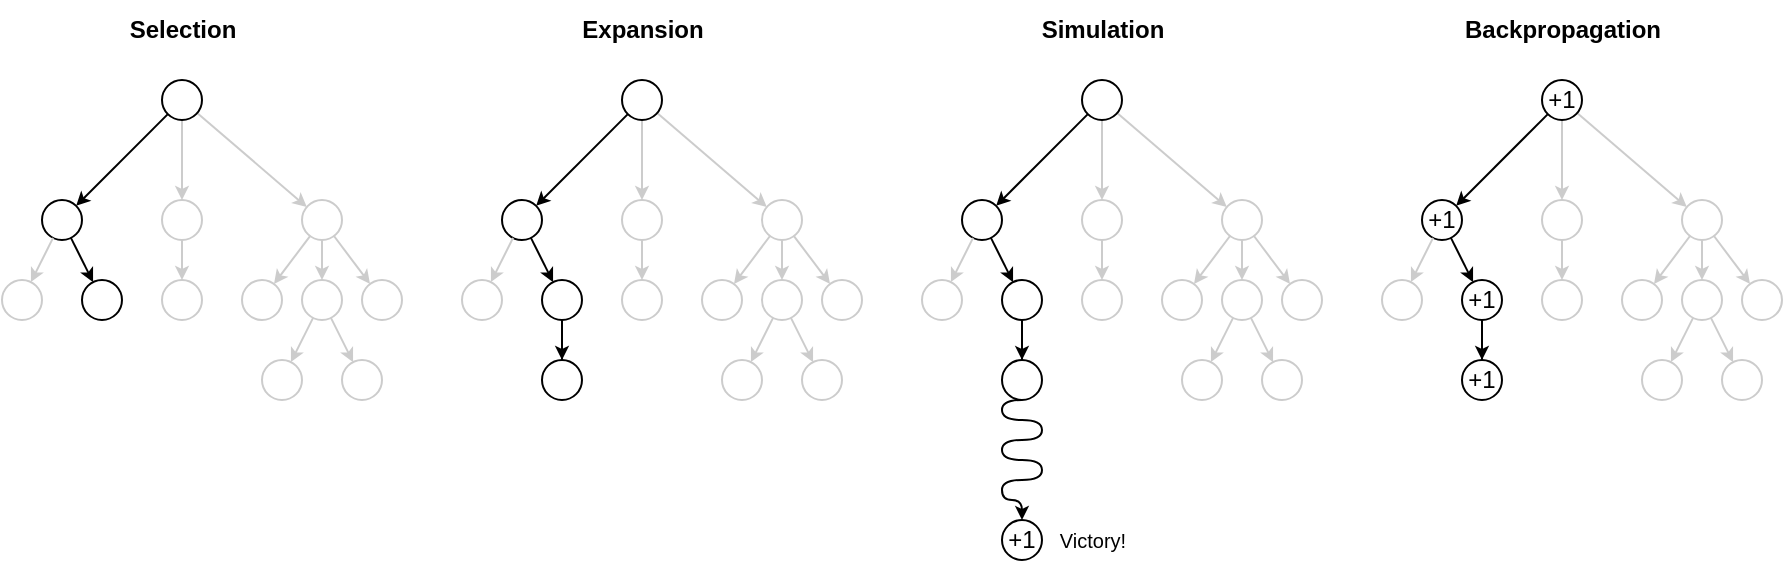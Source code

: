 <mxfile version="24.0.1" type="device">
  <diagram name="Page-1" id="CSgZ0jB_2RjnAeLSj31y">
    <mxGraphModel dx="1110" dy="617" grid="1" gridSize="10" guides="1" tooltips="1" connect="1" arrows="1" fold="1" page="1" pageScale="1" pageWidth="1100" pageHeight="850" math="0" shadow="0">
      <root>
        <mxCell id="0" />
        <mxCell id="1" parent="0" />
        <mxCell id="z8rxX6k1cLV4djfFU_Xt-23" style="rounded=0;orthogonalLoop=1;jettySize=auto;html=1;strokeColor=#000000;endSize=4;" edge="1" parent="1" source="z8rxX6k1cLV4djfFU_Xt-9" target="z8rxX6k1cLV4djfFU_Xt-13">
          <mxGeometry relative="1" as="geometry" />
        </mxCell>
        <mxCell id="z8rxX6k1cLV4djfFU_Xt-24" style="edgeStyle=orthogonalEdgeStyle;rounded=0;orthogonalLoop=1;jettySize=auto;html=1;endSize=4;strokeColor=#CCCCCC;" edge="1" parent="1" source="z8rxX6k1cLV4djfFU_Xt-9" target="z8rxX6k1cLV4djfFU_Xt-12">
          <mxGeometry relative="1" as="geometry" />
        </mxCell>
        <mxCell id="z8rxX6k1cLV4djfFU_Xt-25" style="rounded=0;orthogonalLoop=1;jettySize=auto;html=1;endSize=4;strokeColor=#CCCCCC;" edge="1" parent="1" source="z8rxX6k1cLV4djfFU_Xt-9" target="z8rxX6k1cLV4djfFU_Xt-11">
          <mxGeometry relative="1" as="geometry" />
        </mxCell>
        <mxCell id="z8rxX6k1cLV4djfFU_Xt-9" value="" style="ellipse;whiteSpace=wrap;html=1;aspect=fixed;strokeColor=#000000;" vertex="1" parent="1">
          <mxGeometry x="230" y="220" width="20" height="20" as="geometry" />
        </mxCell>
        <mxCell id="z8rxX6k1cLV4djfFU_Xt-10" value="" style="ellipse;whiteSpace=wrap;html=1;aspect=fixed;strokeColor=#CCCCCC;" vertex="1" parent="1">
          <mxGeometry x="150" y="320" width="20" height="20" as="geometry" />
        </mxCell>
        <mxCell id="z8rxX6k1cLV4djfFU_Xt-11" value="" style="ellipse;whiteSpace=wrap;html=1;aspect=fixed;strokeColor=#CCCCCC;" vertex="1" parent="1">
          <mxGeometry x="300" y="280" width="20" height="20" as="geometry" />
        </mxCell>
        <mxCell id="z8rxX6k1cLV4djfFU_Xt-12" value="" style="ellipse;whiteSpace=wrap;html=1;aspect=fixed;strokeColor=#CCCCCC;" vertex="1" parent="1">
          <mxGeometry x="230" y="280" width="20" height="20" as="geometry" />
        </mxCell>
        <mxCell id="z8rxX6k1cLV4djfFU_Xt-13" value="" style="ellipse;whiteSpace=wrap;html=1;aspect=fixed;strokeColor=#000000;" vertex="1" parent="1">
          <mxGeometry x="170" y="280" width="20" height="20" as="geometry" />
        </mxCell>
        <mxCell id="z8rxX6k1cLV4djfFU_Xt-15" value="" style="ellipse;whiteSpace=wrap;html=1;aspect=fixed;strokeColor=#000000;" vertex="1" parent="1">
          <mxGeometry x="190" y="320" width="20" height="20" as="geometry" />
        </mxCell>
        <mxCell id="z8rxX6k1cLV4djfFU_Xt-16" value="" style="ellipse;whiteSpace=wrap;html=1;aspect=fixed;strokeColor=#CCCCCC;" vertex="1" parent="1">
          <mxGeometry x="230" y="320" width="20" height="20" as="geometry" />
        </mxCell>
        <mxCell id="z8rxX6k1cLV4djfFU_Xt-17" value="" style="ellipse;whiteSpace=wrap;html=1;aspect=fixed;strokeColor=#CCCCCC;" vertex="1" parent="1">
          <mxGeometry x="270" y="320" width="20" height="20" as="geometry" />
        </mxCell>
        <mxCell id="z8rxX6k1cLV4djfFU_Xt-18" value="" style="ellipse;whiteSpace=wrap;html=1;aspect=fixed;strokeColor=#CCCCCC;" vertex="1" parent="1">
          <mxGeometry x="300" y="320" width="20" height="20" as="geometry" />
        </mxCell>
        <mxCell id="z8rxX6k1cLV4djfFU_Xt-19" value="" style="ellipse;whiteSpace=wrap;html=1;aspect=fixed;strokeColor=#CCCCCC;" vertex="1" parent="1">
          <mxGeometry x="330" y="320" width="20" height="20" as="geometry" />
        </mxCell>
        <mxCell id="z8rxX6k1cLV4djfFU_Xt-21" value="" style="ellipse;whiteSpace=wrap;html=1;aspect=fixed;strokeColor=#CCCCCC;" vertex="1" parent="1">
          <mxGeometry x="280" y="360" width="20" height="20" as="geometry" />
        </mxCell>
        <mxCell id="z8rxX6k1cLV4djfFU_Xt-22" value="" style="ellipse;whiteSpace=wrap;html=1;aspect=fixed;strokeColor=#CCCCCC;" vertex="1" parent="1">
          <mxGeometry x="320" y="360" width="20" height="20" as="geometry" />
        </mxCell>
        <mxCell id="z8rxX6k1cLV4djfFU_Xt-26" style="rounded=0;orthogonalLoop=1;jettySize=auto;html=1;strokeColor=#CCCCCC;endSize=4;" edge="1" parent="1" source="z8rxX6k1cLV4djfFU_Xt-13" target="z8rxX6k1cLV4djfFU_Xt-10">
          <mxGeometry relative="1" as="geometry">
            <mxPoint x="243" y="247" as="sourcePoint" />
            <mxPoint x="197" y="293" as="targetPoint" />
          </mxGeometry>
        </mxCell>
        <mxCell id="z8rxX6k1cLV4djfFU_Xt-27" style="rounded=0;orthogonalLoop=1;jettySize=auto;html=1;strokeColor=#000000;endSize=4;" edge="1" parent="1" source="z8rxX6k1cLV4djfFU_Xt-13" target="z8rxX6k1cLV4djfFU_Xt-15">
          <mxGeometry relative="1" as="geometry">
            <mxPoint x="186" y="309" as="sourcePoint" />
            <mxPoint x="174" y="331" as="targetPoint" />
          </mxGeometry>
        </mxCell>
        <mxCell id="z8rxX6k1cLV4djfFU_Xt-28" style="rounded=0;orthogonalLoop=1;jettySize=auto;html=1;strokeColor=#CCCCCC;endSize=4;" edge="1" parent="1" source="z8rxX6k1cLV4djfFU_Xt-12" target="z8rxX6k1cLV4djfFU_Xt-16">
          <mxGeometry relative="1" as="geometry">
            <mxPoint x="194" y="309" as="sourcePoint" />
            <mxPoint x="206" y="331" as="targetPoint" />
          </mxGeometry>
        </mxCell>
        <mxCell id="z8rxX6k1cLV4djfFU_Xt-29" style="rounded=0;orthogonalLoop=1;jettySize=auto;html=1;strokeColor=#CCCCCC;endSize=4;" edge="1" parent="1" source="z8rxX6k1cLV4djfFU_Xt-11" target="z8rxX6k1cLV4djfFU_Xt-17">
          <mxGeometry relative="1" as="geometry">
            <mxPoint x="250" y="310" as="sourcePoint" />
            <mxPoint x="250" y="330" as="targetPoint" />
          </mxGeometry>
        </mxCell>
        <mxCell id="z8rxX6k1cLV4djfFU_Xt-30" style="rounded=0;orthogonalLoop=1;jettySize=auto;html=1;strokeColor=#CCCCCC;endSize=4;" edge="1" parent="1" source="z8rxX6k1cLV4djfFU_Xt-11" target="z8rxX6k1cLV4djfFU_Xt-18">
          <mxGeometry relative="1" as="geometry">
            <mxPoint x="314" y="308" as="sourcePoint" />
            <mxPoint x="296" y="332" as="targetPoint" />
          </mxGeometry>
        </mxCell>
        <mxCell id="z8rxX6k1cLV4djfFU_Xt-31" style="rounded=0;orthogonalLoop=1;jettySize=auto;html=1;strokeColor=#CCCCCC;endSize=4;" edge="1" parent="1" source="z8rxX6k1cLV4djfFU_Xt-11" target="z8rxX6k1cLV4djfFU_Xt-19">
          <mxGeometry relative="1" as="geometry">
            <mxPoint x="320" y="310" as="sourcePoint" />
            <mxPoint x="320" y="330" as="targetPoint" />
          </mxGeometry>
        </mxCell>
        <mxCell id="z8rxX6k1cLV4djfFU_Xt-32" style="rounded=0;orthogonalLoop=1;jettySize=auto;html=1;strokeColor=#CCCCCC;endSize=4;" edge="1" parent="1" source="z8rxX6k1cLV4djfFU_Xt-18" target="z8rxX6k1cLV4djfFU_Xt-21">
          <mxGeometry relative="1" as="geometry">
            <mxPoint x="326" y="308" as="sourcePoint" />
            <mxPoint x="344" y="332" as="targetPoint" />
          </mxGeometry>
        </mxCell>
        <mxCell id="z8rxX6k1cLV4djfFU_Xt-33" style="rounded=0;orthogonalLoop=1;jettySize=auto;html=1;strokeColor=#CCCCCC;endSize=4;" edge="1" parent="1" source="z8rxX6k1cLV4djfFU_Xt-18" target="z8rxX6k1cLV4djfFU_Xt-22">
          <mxGeometry relative="1" as="geometry">
            <mxPoint x="316" y="349" as="sourcePoint" />
            <mxPoint x="304" y="371" as="targetPoint" />
          </mxGeometry>
        </mxCell>
        <mxCell id="z8rxX6k1cLV4djfFU_Xt-34" value="&lt;b&gt;Selection&lt;/b&gt;" style="text;html=1;align=center;verticalAlign=middle;resizable=0;points=[];autosize=1;strokeColor=none;fillColor=none;" vertex="1" parent="1">
          <mxGeometry x="200" y="180" width="80" height="30" as="geometry" />
        </mxCell>
        <mxCell id="z8rxX6k1cLV4djfFU_Xt-35" style="rounded=0;orthogonalLoop=1;jettySize=auto;html=1;strokeColor=#000000;endSize=4;" edge="1" source="z8rxX6k1cLV4djfFU_Xt-38" target="z8rxX6k1cLV4djfFU_Xt-42" parent="1">
          <mxGeometry relative="1" as="geometry" />
        </mxCell>
        <mxCell id="z8rxX6k1cLV4djfFU_Xt-36" style="edgeStyle=orthogonalEdgeStyle;rounded=0;orthogonalLoop=1;jettySize=auto;html=1;endSize=4;strokeColor=#CCCCCC;" edge="1" source="z8rxX6k1cLV4djfFU_Xt-38" target="z8rxX6k1cLV4djfFU_Xt-41" parent="1">
          <mxGeometry relative="1" as="geometry" />
        </mxCell>
        <mxCell id="z8rxX6k1cLV4djfFU_Xt-37" style="rounded=0;orthogonalLoop=1;jettySize=auto;html=1;endSize=4;strokeColor=#CCCCCC;" edge="1" source="z8rxX6k1cLV4djfFU_Xt-38" target="z8rxX6k1cLV4djfFU_Xt-40" parent="1">
          <mxGeometry relative="1" as="geometry" />
        </mxCell>
        <mxCell id="z8rxX6k1cLV4djfFU_Xt-38" value="" style="ellipse;whiteSpace=wrap;html=1;aspect=fixed;strokeColor=#000000;" vertex="1" parent="1">
          <mxGeometry x="460" y="220" width="20" height="20" as="geometry" />
        </mxCell>
        <mxCell id="z8rxX6k1cLV4djfFU_Xt-39" value="" style="ellipse;whiteSpace=wrap;html=1;aspect=fixed;strokeColor=#CCCCCC;" vertex="1" parent="1">
          <mxGeometry x="380" y="320" width="20" height="20" as="geometry" />
        </mxCell>
        <mxCell id="z8rxX6k1cLV4djfFU_Xt-40" value="" style="ellipse;whiteSpace=wrap;html=1;aspect=fixed;strokeColor=#CCCCCC;" vertex="1" parent="1">
          <mxGeometry x="530" y="280" width="20" height="20" as="geometry" />
        </mxCell>
        <mxCell id="z8rxX6k1cLV4djfFU_Xt-41" value="" style="ellipse;whiteSpace=wrap;html=1;aspect=fixed;strokeColor=#CCCCCC;" vertex="1" parent="1">
          <mxGeometry x="460" y="280" width="20" height="20" as="geometry" />
        </mxCell>
        <mxCell id="z8rxX6k1cLV4djfFU_Xt-42" value="" style="ellipse;whiteSpace=wrap;html=1;aspect=fixed;strokeColor=#000000;" vertex="1" parent="1">
          <mxGeometry x="400" y="280" width="20" height="20" as="geometry" />
        </mxCell>
        <mxCell id="z8rxX6k1cLV4djfFU_Xt-60" style="edgeStyle=orthogonalEdgeStyle;rounded=0;orthogonalLoop=1;jettySize=auto;html=1;endSize=4;" edge="1" parent="1" source="z8rxX6k1cLV4djfFU_Xt-43" target="z8rxX6k1cLV4djfFU_Xt-59">
          <mxGeometry relative="1" as="geometry" />
        </mxCell>
        <mxCell id="z8rxX6k1cLV4djfFU_Xt-43" value="" style="ellipse;whiteSpace=wrap;html=1;aspect=fixed;strokeColor=#000000;" vertex="1" parent="1">
          <mxGeometry x="420" y="320" width="20" height="20" as="geometry" />
        </mxCell>
        <mxCell id="z8rxX6k1cLV4djfFU_Xt-44" value="" style="ellipse;whiteSpace=wrap;html=1;aspect=fixed;strokeColor=#CCCCCC;" vertex="1" parent="1">
          <mxGeometry x="460" y="320" width="20" height="20" as="geometry" />
        </mxCell>
        <mxCell id="z8rxX6k1cLV4djfFU_Xt-45" value="" style="ellipse;whiteSpace=wrap;html=1;aspect=fixed;strokeColor=#CCCCCC;" vertex="1" parent="1">
          <mxGeometry x="500" y="320" width="20" height="20" as="geometry" />
        </mxCell>
        <mxCell id="z8rxX6k1cLV4djfFU_Xt-46" value="" style="ellipse;whiteSpace=wrap;html=1;aspect=fixed;strokeColor=#CCCCCC;" vertex="1" parent="1">
          <mxGeometry x="530" y="320" width="20" height="20" as="geometry" />
        </mxCell>
        <mxCell id="z8rxX6k1cLV4djfFU_Xt-47" value="" style="ellipse;whiteSpace=wrap;html=1;aspect=fixed;strokeColor=#CCCCCC;" vertex="1" parent="1">
          <mxGeometry x="560" y="320" width="20" height="20" as="geometry" />
        </mxCell>
        <mxCell id="z8rxX6k1cLV4djfFU_Xt-48" value="" style="ellipse;whiteSpace=wrap;html=1;aspect=fixed;strokeColor=#CCCCCC;" vertex="1" parent="1">
          <mxGeometry x="510" y="360" width="20" height="20" as="geometry" />
        </mxCell>
        <mxCell id="z8rxX6k1cLV4djfFU_Xt-49" value="" style="ellipse;whiteSpace=wrap;html=1;aspect=fixed;strokeColor=#CCCCCC;" vertex="1" parent="1">
          <mxGeometry x="550" y="360" width="20" height="20" as="geometry" />
        </mxCell>
        <mxCell id="z8rxX6k1cLV4djfFU_Xt-50" style="rounded=0;orthogonalLoop=1;jettySize=auto;html=1;strokeColor=#CCCCCC;endSize=4;" edge="1" source="z8rxX6k1cLV4djfFU_Xt-42" target="z8rxX6k1cLV4djfFU_Xt-39" parent="1">
          <mxGeometry relative="1" as="geometry">
            <mxPoint x="473" y="247" as="sourcePoint" />
            <mxPoint x="427" y="293" as="targetPoint" />
          </mxGeometry>
        </mxCell>
        <mxCell id="z8rxX6k1cLV4djfFU_Xt-51" style="rounded=0;orthogonalLoop=1;jettySize=auto;html=1;strokeColor=#000000;endSize=4;" edge="1" source="z8rxX6k1cLV4djfFU_Xt-42" target="z8rxX6k1cLV4djfFU_Xt-43" parent="1">
          <mxGeometry relative="1" as="geometry">
            <mxPoint x="416" y="309" as="sourcePoint" />
            <mxPoint x="404" y="331" as="targetPoint" />
          </mxGeometry>
        </mxCell>
        <mxCell id="z8rxX6k1cLV4djfFU_Xt-52" style="rounded=0;orthogonalLoop=1;jettySize=auto;html=1;strokeColor=#CCCCCC;endSize=4;" edge="1" source="z8rxX6k1cLV4djfFU_Xt-41" target="z8rxX6k1cLV4djfFU_Xt-44" parent="1">
          <mxGeometry relative="1" as="geometry">
            <mxPoint x="424" y="309" as="sourcePoint" />
            <mxPoint x="436" y="331" as="targetPoint" />
          </mxGeometry>
        </mxCell>
        <mxCell id="z8rxX6k1cLV4djfFU_Xt-53" style="rounded=0;orthogonalLoop=1;jettySize=auto;html=1;strokeColor=#CCCCCC;endSize=4;" edge="1" source="z8rxX6k1cLV4djfFU_Xt-40" target="z8rxX6k1cLV4djfFU_Xt-45" parent="1">
          <mxGeometry relative="1" as="geometry">
            <mxPoint x="480" y="310" as="sourcePoint" />
            <mxPoint x="480" y="330" as="targetPoint" />
          </mxGeometry>
        </mxCell>
        <mxCell id="z8rxX6k1cLV4djfFU_Xt-54" style="rounded=0;orthogonalLoop=1;jettySize=auto;html=1;strokeColor=#CCCCCC;endSize=4;" edge="1" source="z8rxX6k1cLV4djfFU_Xt-40" target="z8rxX6k1cLV4djfFU_Xt-46" parent="1">
          <mxGeometry relative="1" as="geometry">
            <mxPoint x="544" y="308" as="sourcePoint" />
            <mxPoint x="526" y="332" as="targetPoint" />
          </mxGeometry>
        </mxCell>
        <mxCell id="z8rxX6k1cLV4djfFU_Xt-55" style="rounded=0;orthogonalLoop=1;jettySize=auto;html=1;strokeColor=#CCCCCC;endSize=4;" edge="1" source="z8rxX6k1cLV4djfFU_Xt-40" target="z8rxX6k1cLV4djfFU_Xt-47" parent="1">
          <mxGeometry relative="1" as="geometry">
            <mxPoint x="550" y="310" as="sourcePoint" />
            <mxPoint x="550" y="330" as="targetPoint" />
          </mxGeometry>
        </mxCell>
        <mxCell id="z8rxX6k1cLV4djfFU_Xt-56" style="rounded=0;orthogonalLoop=1;jettySize=auto;html=1;strokeColor=#CCCCCC;endSize=4;" edge="1" source="z8rxX6k1cLV4djfFU_Xt-46" target="z8rxX6k1cLV4djfFU_Xt-48" parent="1">
          <mxGeometry relative="1" as="geometry">
            <mxPoint x="556" y="308" as="sourcePoint" />
            <mxPoint x="574" y="332" as="targetPoint" />
          </mxGeometry>
        </mxCell>
        <mxCell id="z8rxX6k1cLV4djfFU_Xt-57" style="rounded=0;orthogonalLoop=1;jettySize=auto;html=1;strokeColor=#CCCCCC;endSize=4;" edge="1" source="z8rxX6k1cLV4djfFU_Xt-46" target="z8rxX6k1cLV4djfFU_Xt-49" parent="1">
          <mxGeometry relative="1" as="geometry">
            <mxPoint x="546" y="349" as="sourcePoint" />
            <mxPoint x="534" y="371" as="targetPoint" />
          </mxGeometry>
        </mxCell>
        <mxCell id="z8rxX6k1cLV4djfFU_Xt-58" value="&lt;b&gt;Expansion&lt;/b&gt;" style="text;html=1;align=center;verticalAlign=middle;resizable=0;points=[];autosize=1;strokeColor=none;fillColor=none;" vertex="1" parent="1">
          <mxGeometry x="430" y="180" width="80" height="30" as="geometry" />
        </mxCell>
        <mxCell id="z8rxX6k1cLV4djfFU_Xt-59" value="" style="ellipse;whiteSpace=wrap;html=1;aspect=fixed;strokeColor=#000000;" vertex="1" parent="1">
          <mxGeometry x="420" y="360" width="20" height="20" as="geometry" />
        </mxCell>
        <mxCell id="z8rxX6k1cLV4djfFU_Xt-61" style="rounded=0;orthogonalLoop=1;jettySize=auto;html=1;strokeColor=#000000;endSize=4;" edge="1" source="z8rxX6k1cLV4djfFU_Xt-64" target="z8rxX6k1cLV4djfFU_Xt-68" parent="1">
          <mxGeometry relative="1" as="geometry" />
        </mxCell>
        <mxCell id="z8rxX6k1cLV4djfFU_Xt-62" style="edgeStyle=orthogonalEdgeStyle;rounded=0;orthogonalLoop=1;jettySize=auto;html=1;endSize=4;strokeColor=#CCCCCC;" edge="1" source="z8rxX6k1cLV4djfFU_Xt-64" target="z8rxX6k1cLV4djfFU_Xt-67" parent="1">
          <mxGeometry relative="1" as="geometry" />
        </mxCell>
        <mxCell id="z8rxX6k1cLV4djfFU_Xt-63" style="rounded=0;orthogonalLoop=1;jettySize=auto;html=1;endSize=4;strokeColor=#CCCCCC;" edge="1" source="z8rxX6k1cLV4djfFU_Xt-64" target="z8rxX6k1cLV4djfFU_Xt-66" parent="1">
          <mxGeometry relative="1" as="geometry" />
        </mxCell>
        <mxCell id="z8rxX6k1cLV4djfFU_Xt-64" value="" style="ellipse;whiteSpace=wrap;html=1;aspect=fixed;strokeColor=#000000;" vertex="1" parent="1">
          <mxGeometry x="690" y="220" width="20" height="20" as="geometry" />
        </mxCell>
        <mxCell id="z8rxX6k1cLV4djfFU_Xt-65" value="" style="ellipse;whiteSpace=wrap;html=1;aspect=fixed;strokeColor=#CCCCCC;" vertex="1" parent="1">
          <mxGeometry x="610" y="320" width="20" height="20" as="geometry" />
        </mxCell>
        <mxCell id="z8rxX6k1cLV4djfFU_Xt-66" value="" style="ellipse;whiteSpace=wrap;html=1;aspect=fixed;strokeColor=#CCCCCC;" vertex="1" parent="1">
          <mxGeometry x="760" y="280" width="20" height="20" as="geometry" />
        </mxCell>
        <mxCell id="z8rxX6k1cLV4djfFU_Xt-67" value="" style="ellipse;whiteSpace=wrap;html=1;aspect=fixed;strokeColor=#CCCCCC;" vertex="1" parent="1">
          <mxGeometry x="690" y="280" width="20" height="20" as="geometry" />
        </mxCell>
        <mxCell id="z8rxX6k1cLV4djfFU_Xt-68" value="" style="ellipse;whiteSpace=wrap;html=1;aspect=fixed;strokeColor=#000000;" vertex="1" parent="1">
          <mxGeometry x="630" y="280" width="20" height="20" as="geometry" />
        </mxCell>
        <mxCell id="z8rxX6k1cLV4djfFU_Xt-69" style="edgeStyle=orthogonalEdgeStyle;rounded=0;orthogonalLoop=1;jettySize=auto;html=1;endSize=4;" edge="1" source="z8rxX6k1cLV4djfFU_Xt-70" target="z8rxX6k1cLV4djfFU_Xt-86" parent="1">
          <mxGeometry relative="1" as="geometry" />
        </mxCell>
        <mxCell id="z8rxX6k1cLV4djfFU_Xt-70" value="" style="ellipse;whiteSpace=wrap;html=1;aspect=fixed;strokeColor=#000000;" vertex="1" parent="1">
          <mxGeometry x="650" y="320" width="20" height="20" as="geometry" />
        </mxCell>
        <mxCell id="z8rxX6k1cLV4djfFU_Xt-71" value="" style="ellipse;whiteSpace=wrap;html=1;aspect=fixed;strokeColor=#CCCCCC;" vertex="1" parent="1">
          <mxGeometry x="690" y="320" width="20" height="20" as="geometry" />
        </mxCell>
        <mxCell id="z8rxX6k1cLV4djfFU_Xt-72" value="" style="ellipse;whiteSpace=wrap;html=1;aspect=fixed;strokeColor=#CCCCCC;" vertex="1" parent="1">
          <mxGeometry x="730" y="320" width="20" height="20" as="geometry" />
        </mxCell>
        <mxCell id="z8rxX6k1cLV4djfFU_Xt-73" value="" style="ellipse;whiteSpace=wrap;html=1;aspect=fixed;strokeColor=#CCCCCC;" vertex="1" parent="1">
          <mxGeometry x="760" y="320" width="20" height="20" as="geometry" />
        </mxCell>
        <mxCell id="z8rxX6k1cLV4djfFU_Xt-74" value="" style="ellipse;whiteSpace=wrap;html=1;aspect=fixed;strokeColor=#CCCCCC;" vertex="1" parent="1">
          <mxGeometry x="790" y="320" width="20" height="20" as="geometry" />
        </mxCell>
        <mxCell id="z8rxX6k1cLV4djfFU_Xt-75" value="" style="ellipse;whiteSpace=wrap;html=1;aspect=fixed;strokeColor=#CCCCCC;" vertex="1" parent="1">
          <mxGeometry x="740" y="360" width="20" height="20" as="geometry" />
        </mxCell>
        <mxCell id="z8rxX6k1cLV4djfFU_Xt-76" value="" style="ellipse;whiteSpace=wrap;html=1;aspect=fixed;strokeColor=#CCCCCC;" vertex="1" parent="1">
          <mxGeometry x="780" y="360" width="20" height="20" as="geometry" />
        </mxCell>
        <mxCell id="z8rxX6k1cLV4djfFU_Xt-77" style="rounded=0;orthogonalLoop=1;jettySize=auto;html=1;strokeColor=#CCCCCC;endSize=4;" edge="1" source="z8rxX6k1cLV4djfFU_Xt-68" target="z8rxX6k1cLV4djfFU_Xt-65" parent="1">
          <mxGeometry relative="1" as="geometry">
            <mxPoint x="703" y="247" as="sourcePoint" />
            <mxPoint x="657" y="293" as="targetPoint" />
          </mxGeometry>
        </mxCell>
        <mxCell id="z8rxX6k1cLV4djfFU_Xt-78" style="rounded=0;orthogonalLoop=1;jettySize=auto;html=1;strokeColor=#000000;endSize=4;" edge="1" source="z8rxX6k1cLV4djfFU_Xt-68" target="z8rxX6k1cLV4djfFU_Xt-70" parent="1">
          <mxGeometry relative="1" as="geometry">
            <mxPoint x="646" y="309" as="sourcePoint" />
            <mxPoint x="634" y="331" as="targetPoint" />
          </mxGeometry>
        </mxCell>
        <mxCell id="z8rxX6k1cLV4djfFU_Xt-79" style="rounded=0;orthogonalLoop=1;jettySize=auto;html=1;strokeColor=#CCCCCC;endSize=4;" edge="1" source="z8rxX6k1cLV4djfFU_Xt-67" target="z8rxX6k1cLV4djfFU_Xt-71" parent="1">
          <mxGeometry relative="1" as="geometry">
            <mxPoint x="654" y="309" as="sourcePoint" />
            <mxPoint x="666" y="331" as="targetPoint" />
          </mxGeometry>
        </mxCell>
        <mxCell id="z8rxX6k1cLV4djfFU_Xt-80" style="rounded=0;orthogonalLoop=1;jettySize=auto;html=1;strokeColor=#CCCCCC;endSize=4;" edge="1" source="z8rxX6k1cLV4djfFU_Xt-66" target="z8rxX6k1cLV4djfFU_Xt-72" parent="1">
          <mxGeometry relative="1" as="geometry">
            <mxPoint x="710" y="310" as="sourcePoint" />
            <mxPoint x="710" y="330" as="targetPoint" />
          </mxGeometry>
        </mxCell>
        <mxCell id="z8rxX6k1cLV4djfFU_Xt-81" style="rounded=0;orthogonalLoop=1;jettySize=auto;html=1;strokeColor=#CCCCCC;endSize=4;" edge="1" source="z8rxX6k1cLV4djfFU_Xt-66" target="z8rxX6k1cLV4djfFU_Xt-73" parent="1">
          <mxGeometry relative="1" as="geometry">
            <mxPoint x="774" y="308" as="sourcePoint" />
            <mxPoint x="756" y="332" as="targetPoint" />
          </mxGeometry>
        </mxCell>
        <mxCell id="z8rxX6k1cLV4djfFU_Xt-82" style="rounded=0;orthogonalLoop=1;jettySize=auto;html=1;strokeColor=#CCCCCC;endSize=4;" edge="1" source="z8rxX6k1cLV4djfFU_Xt-66" target="z8rxX6k1cLV4djfFU_Xt-74" parent="1">
          <mxGeometry relative="1" as="geometry">
            <mxPoint x="780" y="310" as="sourcePoint" />
            <mxPoint x="780" y="330" as="targetPoint" />
          </mxGeometry>
        </mxCell>
        <mxCell id="z8rxX6k1cLV4djfFU_Xt-83" style="rounded=0;orthogonalLoop=1;jettySize=auto;html=1;strokeColor=#CCCCCC;endSize=4;" edge="1" source="z8rxX6k1cLV4djfFU_Xt-73" target="z8rxX6k1cLV4djfFU_Xt-75" parent="1">
          <mxGeometry relative="1" as="geometry">
            <mxPoint x="786" y="308" as="sourcePoint" />
            <mxPoint x="804" y="332" as="targetPoint" />
          </mxGeometry>
        </mxCell>
        <mxCell id="z8rxX6k1cLV4djfFU_Xt-84" style="rounded=0;orthogonalLoop=1;jettySize=auto;html=1;strokeColor=#CCCCCC;endSize=4;" edge="1" source="z8rxX6k1cLV4djfFU_Xt-73" target="z8rxX6k1cLV4djfFU_Xt-76" parent="1">
          <mxGeometry relative="1" as="geometry">
            <mxPoint x="776" y="349" as="sourcePoint" />
            <mxPoint x="764" y="371" as="targetPoint" />
          </mxGeometry>
        </mxCell>
        <mxCell id="z8rxX6k1cLV4djfFU_Xt-85" value="&lt;b&gt;Simulation&lt;/b&gt;" style="text;html=1;align=center;verticalAlign=middle;resizable=0;points=[];autosize=1;strokeColor=none;fillColor=none;" vertex="1" parent="1">
          <mxGeometry x="660" y="180" width="80" height="30" as="geometry" />
        </mxCell>
        <mxCell id="z8rxX6k1cLV4djfFU_Xt-88" style="edgeStyle=orthogonalEdgeStyle;rounded=0;orthogonalLoop=1;jettySize=auto;html=1;curved=1;exitX=0.5;exitY=1;exitDx=0;exitDy=0;endSize=4;" edge="1" parent="1" source="z8rxX6k1cLV4djfFU_Xt-86">
          <mxGeometry relative="1" as="geometry">
            <mxPoint x="660" y="440" as="targetPoint" />
            <Array as="points">
              <mxPoint x="650" y="380" />
              <mxPoint x="650" y="390" />
              <mxPoint x="670" y="390" />
              <mxPoint x="670" y="400" />
              <mxPoint x="650" y="400" />
              <mxPoint x="650" y="410" />
              <mxPoint x="670" y="410" />
              <mxPoint x="670" y="420" />
              <mxPoint x="650" y="420" />
              <mxPoint x="650" y="430" />
              <mxPoint x="660" y="430" />
            </Array>
          </mxGeometry>
        </mxCell>
        <mxCell id="z8rxX6k1cLV4djfFU_Xt-86" value="" style="ellipse;whiteSpace=wrap;html=1;aspect=fixed;strokeColor=#000000;" vertex="1" parent="1">
          <mxGeometry x="650" y="360" width="20" height="20" as="geometry" />
        </mxCell>
        <mxCell id="z8rxX6k1cLV4djfFU_Xt-90" value="+1" style="ellipse;whiteSpace=wrap;html=1;aspect=fixed;strokeColor=#000000;" vertex="1" parent="1">
          <mxGeometry x="650" y="440" width="20" height="20" as="geometry" />
        </mxCell>
        <mxCell id="z8rxX6k1cLV4djfFU_Xt-91" value="&lt;font style=&quot;font-size: 10px;&quot;&gt;Victory!&lt;/font&gt;" style="text;html=1;align=center;verticalAlign=middle;resizable=0;points=[];autosize=1;strokeColor=none;fillColor=none;" vertex="1" parent="1">
          <mxGeometry x="665" y="435" width="60" height="30" as="geometry" />
        </mxCell>
        <mxCell id="z8rxX6k1cLV4djfFU_Xt-92" style="rounded=0;orthogonalLoop=1;jettySize=auto;html=1;strokeColor=#000000;endSize=4;" edge="1" source="z8rxX6k1cLV4djfFU_Xt-95" target="z8rxX6k1cLV4djfFU_Xt-99" parent="1">
          <mxGeometry relative="1" as="geometry" />
        </mxCell>
        <mxCell id="z8rxX6k1cLV4djfFU_Xt-93" style="edgeStyle=orthogonalEdgeStyle;rounded=0;orthogonalLoop=1;jettySize=auto;html=1;endSize=4;strokeColor=#CCCCCC;" edge="1" source="z8rxX6k1cLV4djfFU_Xt-95" target="z8rxX6k1cLV4djfFU_Xt-98" parent="1">
          <mxGeometry relative="1" as="geometry" />
        </mxCell>
        <mxCell id="z8rxX6k1cLV4djfFU_Xt-94" style="rounded=0;orthogonalLoop=1;jettySize=auto;html=1;endSize=4;strokeColor=#CCCCCC;" edge="1" source="z8rxX6k1cLV4djfFU_Xt-95" target="z8rxX6k1cLV4djfFU_Xt-97" parent="1">
          <mxGeometry relative="1" as="geometry" />
        </mxCell>
        <mxCell id="z8rxX6k1cLV4djfFU_Xt-95" value="+1" style="ellipse;whiteSpace=wrap;html=1;aspect=fixed;strokeColor=#000000;" vertex="1" parent="1">
          <mxGeometry x="920" y="220" width="20" height="20" as="geometry" />
        </mxCell>
        <mxCell id="z8rxX6k1cLV4djfFU_Xt-96" value="" style="ellipse;whiteSpace=wrap;html=1;aspect=fixed;strokeColor=#CCCCCC;" vertex="1" parent="1">
          <mxGeometry x="840" y="320" width="20" height="20" as="geometry" />
        </mxCell>
        <mxCell id="z8rxX6k1cLV4djfFU_Xt-97" value="" style="ellipse;whiteSpace=wrap;html=1;aspect=fixed;strokeColor=#CCCCCC;" vertex="1" parent="1">
          <mxGeometry x="990" y="280" width="20" height="20" as="geometry" />
        </mxCell>
        <mxCell id="z8rxX6k1cLV4djfFU_Xt-98" value="" style="ellipse;whiteSpace=wrap;html=1;aspect=fixed;strokeColor=#CCCCCC;" vertex="1" parent="1">
          <mxGeometry x="920" y="280" width="20" height="20" as="geometry" />
        </mxCell>
        <mxCell id="z8rxX6k1cLV4djfFU_Xt-99" value="+1" style="ellipse;whiteSpace=wrap;html=1;aspect=fixed;strokeColor=#000000;" vertex="1" parent="1">
          <mxGeometry x="860" y="280" width="20" height="20" as="geometry" />
        </mxCell>
        <mxCell id="z8rxX6k1cLV4djfFU_Xt-100" style="edgeStyle=orthogonalEdgeStyle;rounded=0;orthogonalLoop=1;jettySize=auto;html=1;endSize=4;" edge="1" source="z8rxX6k1cLV4djfFU_Xt-101" target="z8rxX6k1cLV4djfFU_Xt-117" parent="1">
          <mxGeometry relative="1" as="geometry" />
        </mxCell>
        <mxCell id="z8rxX6k1cLV4djfFU_Xt-101" value="+1" style="ellipse;whiteSpace=wrap;html=1;aspect=fixed;strokeColor=#000000;" vertex="1" parent="1">
          <mxGeometry x="880" y="320" width="20" height="20" as="geometry" />
        </mxCell>
        <mxCell id="z8rxX6k1cLV4djfFU_Xt-102" value="" style="ellipse;whiteSpace=wrap;html=1;aspect=fixed;strokeColor=#CCCCCC;" vertex="1" parent="1">
          <mxGeometry x="920" y="320" width="20" height="20" as="geometry" />
        </mxCell>
        <mxCell id="z8rxX6k1cLV4djfFU_Xt-103" value="" style="ellipse;whiteSpace=wrap;html=1;aspect=fixed;strokeColor=#CCCCCC;" vertex="1" parent="1">
          <mxGeometry x="960" y="320" width="20" height="20" as="geometry" />
        </mxCell>
        <mxCell id="z8rxX6k1cLV4djfFU_Xt-104" value="" style="ellipse;whiteSpace=wrap;html=1;aspect=fixed;strokeColor=#CCCCCC;" vertex="1" parent="1">
          <mxGeometry x="990" y="320" width="20" height="20" as="geometry" />
        </mxCell>
        <mxCell id="z8rxX6k1cLV4djfFU_Xt-105" value="" style="ellipse;whiteSpace=wrap;html=1;aspect=fixed;strokeColor=#CCCCCC;" vertex="1" parent="1">
          <mxGeometry x="1020" y="320" width="20" height="20" as="geometry" />
        </mxCell>
        <mxCell id="z8rxX6k1cLV4djfFU_Xt-106" value="" style="ellipse;whiteSpace=wrap;html=1;aspect=fixed;strokeColor=#CCCCCC;" vertex="1" parent="1">
          <mxGeometry x="970" y="360" width="20" height="20" as="geometry" />
        </mxCell>
        <mxCell id="z8rxX6k1cLV4djfFU_Xt-107" value="" style="ellipse;whiteSpace=wrap;html=1;aspect=fixed;strokeColor=#CCCCCC;" vertex="1" parent="1">
          <mxGeometry x="1010" y="360" width="20" height="20" as="geometry" />
        </mxCell>
        <mxCell id="z8rxX6k1cLV4djfFU_Xt-108" style="rounded=0;orthogonalLoop=1;jettySize=auto;html=1;strokeColor=#CCCCCC;endSize=4;" edge="1" source="z8rxX6k1cLV4djfFU_Xt-99" target="z8rxX6k1cLV4djfFU_Xt-96" parent="1">
          <mxGeometry relative="1" as="geometry">
            <mxPoint x="933" y="247" as="sourcePoint" />
            <mxPoint x="887" y="293" as="targetPoint" />
          </mxGeometry>
        </mxCell>
        <mxCell id="z8rxX6k1cLV4djfFU_Xt-109" style="rounded=0;orthogonalLoop=1;jettySize=auto;html=1;strokeColor=#000000;endSize=4;" edge="1" source="z8rxX6k1cLV4djfFU_Xt-99" target="z8rxX6k1cLV4djfFU_Xt-101" parent="1">
          <mxGeometry relative="1" as="geometry">
            <mxPoint x="876" y="309" as="sourcePoint" />
            <mxPoint x="864" y="331" as="targetPoint" />
          </mxGeometry>
        </mxCell>
        <mxCell id="z8rxX6k1cLV4djfFU_Xt-110" style="rounded=0;orthogonalLoop=1;jettySize=auto;html=1;strokeColor=#CCCCCC;endSize=4;" edge="1" source="z8rxX6k1cLV4djfFU_Xt-98" target="z8rxX6k1cLV4djfFU_Xt-102" parent="1">
          <mxGeometry relative="1" as="geometry">
            <mxPoint x="884" y="309" as="sourcePoint" />
            <mxPoint x="896" y="331" as="targetPoint" />
          </mxGeometry>
        </mxCell>
        <mxCell id="z8rxX6k1cLV4djfFU_Xt-111" style="rounded=0;orthogonalLoop=1;jettySize=auto;html=1;strokeColor=#CCCCCC;endSize=4;" edge="1" source="z8rxX6k1cLV4djfFU_Xt-97" target="z8rxX6k1cLV4djfFU_Xt-103" parent="1">
          <mxGeometry relative="1" as="geometry">
            <mxPoint x="940" y="310" as="sourcePoint" />
            <mxPoint x="940" y="330" as="targetPoint" />
          </mxGeometry>
        </mxCell>
        <mxCell id="z8rxX6k1cLV4djfFU_Xt-112" style="rounded=0;orthogonalLoop=1;jettySize=auto;html=1;strokeColor=#CCCCCC;endSize=4;" edge="1" source="z8rxX6k1cLV4djfFU_Xt-97" target="z8rxX6k1cLV4djfFU_Xt-104" parent="1">
          <mxGeometry relative="1" as="geometry">
            <mxPoint x="1004" y="308" as="sourcePoint" />
            <mxPoint x="986" y="332" as="targetPoint" />
          </mxGeometry>
        </mxCell>
        <mxCell id="z8rxX6k1cLV4djfFU_Xt-113" style="rounded=0;orthogonalLoop=1;jettySize=auto;html=1;strokeColor=#CCCCCC;endSize=4;" edge="1" source="z8rxX6k1cLV4djfFU_Xt-97" target="z8rxX6k1cLV4djfFU_Xt-105" parent="1">
          <mxGeometry relative="1" as="geometry">
            <mxPoint x="1010" y="310" as="sourcePoint" />
            <mxPoint x="1010" y="330" as="targetPoint" />
          </mxGeometry>
        </mxCell>
        <mxCell id="z8rxX6k1cLV4djfFU_Xt-114" style="rounded=0;orthogonalLoop=1;jettySize=auto;html=1;strokeColor=#CCCCCC;endSize=4;" edge="1" source="z8rxX6k1cLV4djfFU_Xt-104" target="z8rxX6k1cLV4djfFU_Xt-106" parent="1">
          <mxGeometry relative="1" as="geometry">
            <mxPoint x="1016" y="308" as="sourcePoint" />
            <mxPoint x="1034" y="332" as="targetPoint" />
          </mxGeometry>
        </mxCell>
        <mxCell id="z8rxX6k1cLV4djfFU_Xt-115" style="rounded=0;orthogonalLoop=1;jettySize=auto;html=1;strokeColor=#CCCCCC;endSize=4;" edge="1" source="z8rxX6k1cLV4djfFU_Xt-104" target="z8rxX6k1cLV4djfFU_Xt-107" parent="1">
          <mxGeometry relative="1" as="geometry">
            <mxPoint x="1006" y="349" as="sourcePoint" />
            <mxPoint x="994" y="371" as="targetPoint" />
          </mxGeometry>
        </mxCell>
        <mxCell id="z8rxX6k1cLV4djfFU_Xt-116" value="&lt;b&gt;Backpropagation&lt;/b&gt;" style="text;html=1;align=center;verticalAlign=middle;resizable=0;points=[];autosize=1;strokeColor=none;fillColor=none;" vertex="1" parent="1">
          <mxGeometry x="870" y="180" width="120" height="30" as="geometry" />
        </mxCell>
        <mxCell id="z8rxX6k1cLV4djfFU_Xt-117" value="+1" style="ellipse;whiteSpace=wrap;html=1;aspect=fixed;strokeColor=#000000;" vertex="1" parent="1">
          <mxGeometry x="880" y="360" width="20" height="20" as="geometry" />
        </mxCell>
      </root>
    </mxGraphModel>
  </diagram>
</mxfile>
